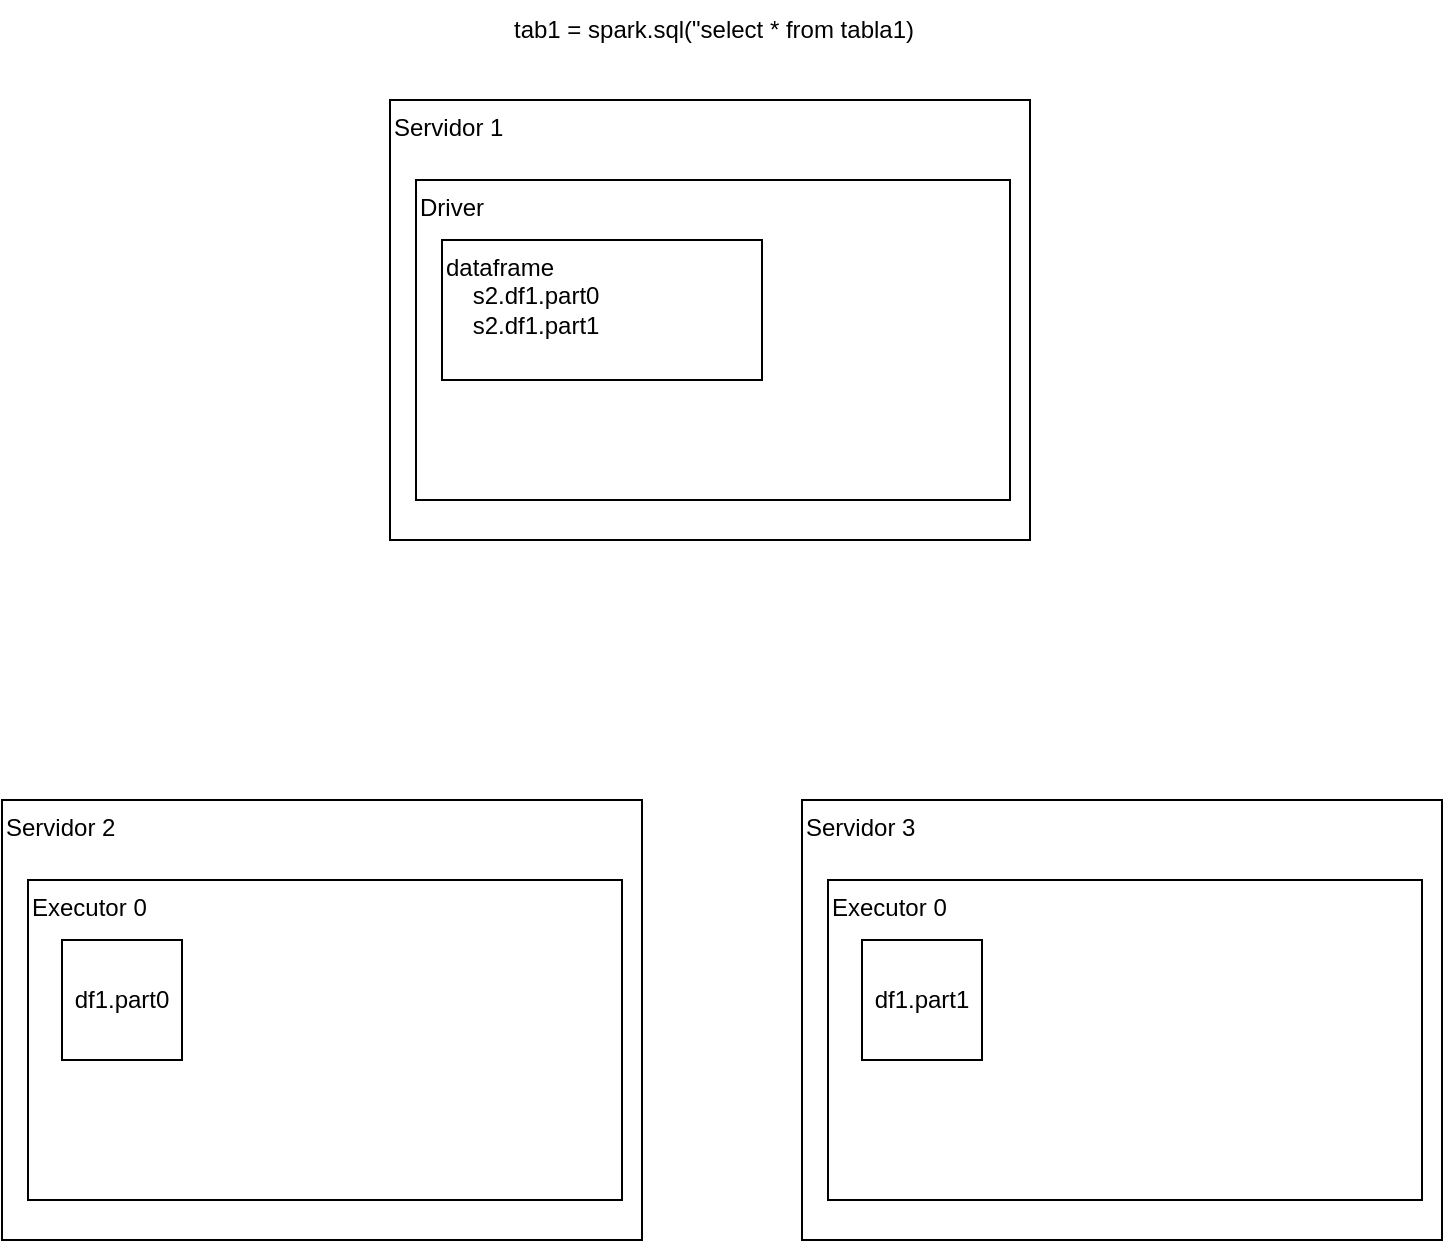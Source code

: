 <mxfile version="17.2.1" type="github">
  <diagram id="_XrspDm4CT6pKrm3N8ds" name="Page-1">
    <mxGraphModel dx="1422" dy="762" grid="1" gridSize="10" guides="1" tooltips="1" connect="1" arrows="1" fold="1" page="1" pageScale="1" pageWidth="827" pageHeight="1169" math="0" shadow="0">
      <root>
        <mxCell id="0" />
        <mxCell id="1" parent="0" />
        <mxCell id="gP4Qixjct3OQD2GkQfFc-8" value="Servidor 2" style="rounded=0;whiteSpace=wrap;html=1;verticalAlign=top;align=left;" vertex="1" parent="1">
          <mxGeometry x="60" y="460" width="320" height="220" as="geometry" />
        </mxCell>
        <mxCell id="gP4Qixjct3OQD2GkQfFc-9" value="Executor 0" style="rounded=0;whiteSpace=wrap;html=1;align=left;verticalAlign=top;" vertex="1" parent="1">
          <mxGeometry x="73" y="500" width="297" height="160" as="geometry" />
        </mxCell>
        <mxCell id="gP4Qixjct3OQD2GkQfFc-27" value="Servidor 1" style="rounded=0;whiteSpace=wrap;html=1;verticalAlign=top;align=left;" vertex="1" parent="1">
          <mxGeometry x="254" y="110" width="320" height="220" as="geometry" />
        </mxCell>
        <mxCell id="gP4Qixjct3OQD2GkQfFc-28" value="Driver" style="rounded=0;whiteSpace=wrap;html=1;align=left;verticalAlign=top;" vertex="1" parent="1">
          <mxGeometry x="267" y="150" width="297" height="160" as="geometry" />
        </mxCell>
        <mxCell id="gP4Qixjct3OQD2GkQfFc-29" value="Servidor 3" style="rounded=0;whiteSpace=wrap;html=1;verticalAlign=top;align=left;" vertex="1" parent="1">
          <mxGeometry x="460" y="460" width="320" height="220" as="geometry" />
        </mxCell>
        <mxCell id="gP4Qixjct3OQD2GkQfFc-30" value="Executor 0" style="rounded=0;whiteSpace=wrap;html=1;align=left;verticalAlign=top;" vertex="1" parent="1">
          <mxGeometry x="473" y="500" width="297" height="160" as="geometry" />
        </mxCell>
        <mxCell id="gP4Qixjct3OQD2GkQfFc-31" value="tab1 = spark.sql(&quot;select * from tabla1)" style="text;html=1;strokeColor=none;fillColor=none;align=center;verticalAlign=middle;whiteSpace=wrap;rounded=0;" vertex="1" parent="1">
          <mxGeometry x="165.5" y="60" width="500" height="30" as="geometry" />
        </mxCell>
        <mxCell id="gP4Qixjct3OQD2GkQfFc-32" value="dataframe&lt;br&gt;&amp;nbsp; &amp;nbsp; s2.df1.part0&lt;br&gt;&amp;nbsp; &amp;nbsp; s2.df1.part1" style="rounded=0;whiteSpace=wrap;html=1;align=left;verticalAlign=top;" vertex="1" parent="1">
          <mxGeometry x="280" y="180" width="160" height="70" as="geometry" />
        </mxCell>
        <mxCell id="gP4Qixjct3OQD2GkQfFc-33" value="df1.part0" style="rounded=0;whiteSpace=wrap;html=1;" vertex="1" parent="1">
          <mxGeometry x="90" y="530" width="60" height="60" as="geometry" />
        </mxCell>
        <mxCell id="gP4Qixjct3OQD2GkQfFc-34" value="df1.part1" style="rounded=0;whiteSpace=wrap;html=1;" vertex="1" parent="1">
          <mxGeometry x="490" y="530" width="60" height="60" as="geometry" />
        </mxCell>
      </root>
    </mxGraphModel>
  </diagram>
</mxfile>
